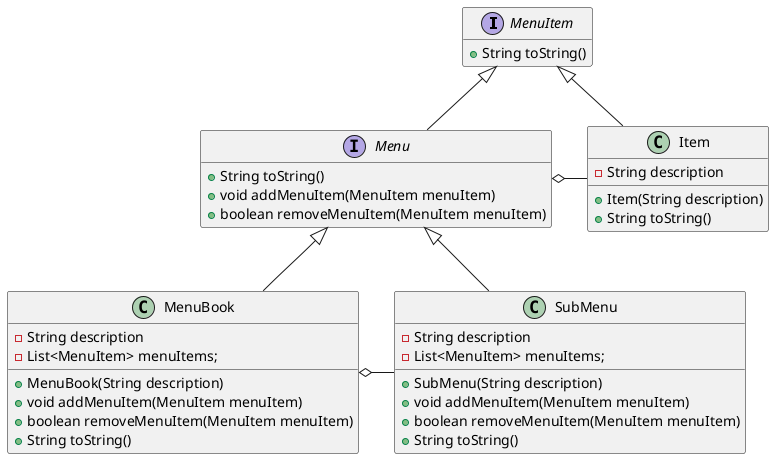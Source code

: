 @startuml example
hide empty members

interface MenuItem{
    + String toString()
}

interface Menu{
    + String toString()
    + void addMenuItem(MenuItem menuItem)
    + boolean removeMenuItem(MenuItem menuItem)
}

class MenuBook{
    - String description
    - List<MenuItem> menuItems;
    + MenuBook(String description)
    + void addMenuItem(MenuItem menuItem)
    + boolean removeMenuItem(MenuItem menuItem)
    + String toString()
}

class SubMenu{
    - String description
    - List<MenuItem> menuItems;
    + SubMenu(String description)
    + void addMenuItem(MenuItem menuItem)
    + boolean removeMenuItem(MenuItem menuItem)
    + String toString()
}

class Item{
    - String description
    + Item(String description)
    + String toString()
}

MenuItem <|-- Menu
Menu <|-- MenuBook
Menu <|-- SubMenu
MenuItem <|-- Item
Menu o-right- Item
MenuBook o-right- SubMenu

@enduml